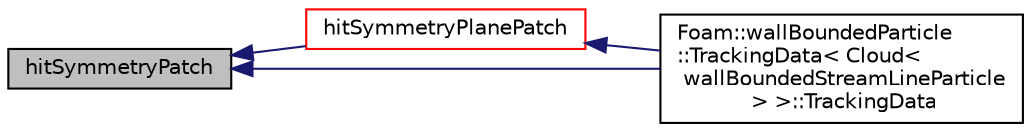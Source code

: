digraph "hitSymmetryPatch"
{
  bgcolor="transparent";
  edge [fontname="Helvetica",fontsize="10",labelfontname="Helvetica",labelfontsize="10"];
  node [fontname="Helvetica",fontsize="10",shape=record];
  rankdir="LR";
  Node1145 [label="hitSymmetryPatch",height=0.2,width=0.4,color="black", fillcolor="grey75", style="filled", fontcolor="black"];
  Node1145 -> Node1146 [dir="back",color="midnightblue",fontsize="10",style="solid",fontname="Helvetica"];
  Node1146 [label="hitSymmetryPlanePatch",height=0.2,width=0.4,color="red",URL="$a24305.html#a5fd627c463017369f165aaab03775166",tooltip="Overridable function to handle the particle hitting a. "];
  Node1146 -> Node1150 [dir="back",color="midnightblue",fontsize="10",style="solid",fontname="Helvetica"];
  Node1150 [label="Foam::wallBoundedParticle\l::TrackingData\< Cloud\<\l wallBoundedStreamLineParticle\l \> \>::TrackingData",height=0.2,width=0.4,color="black",URL="$a24309.html#a6314a22146c220ef091a623801dc2b2d"];
  Node1145 -> Node1150 [dir="back",color="midnightblue",fontsize="10",style="solid",fontname="Helvetica"];
}

